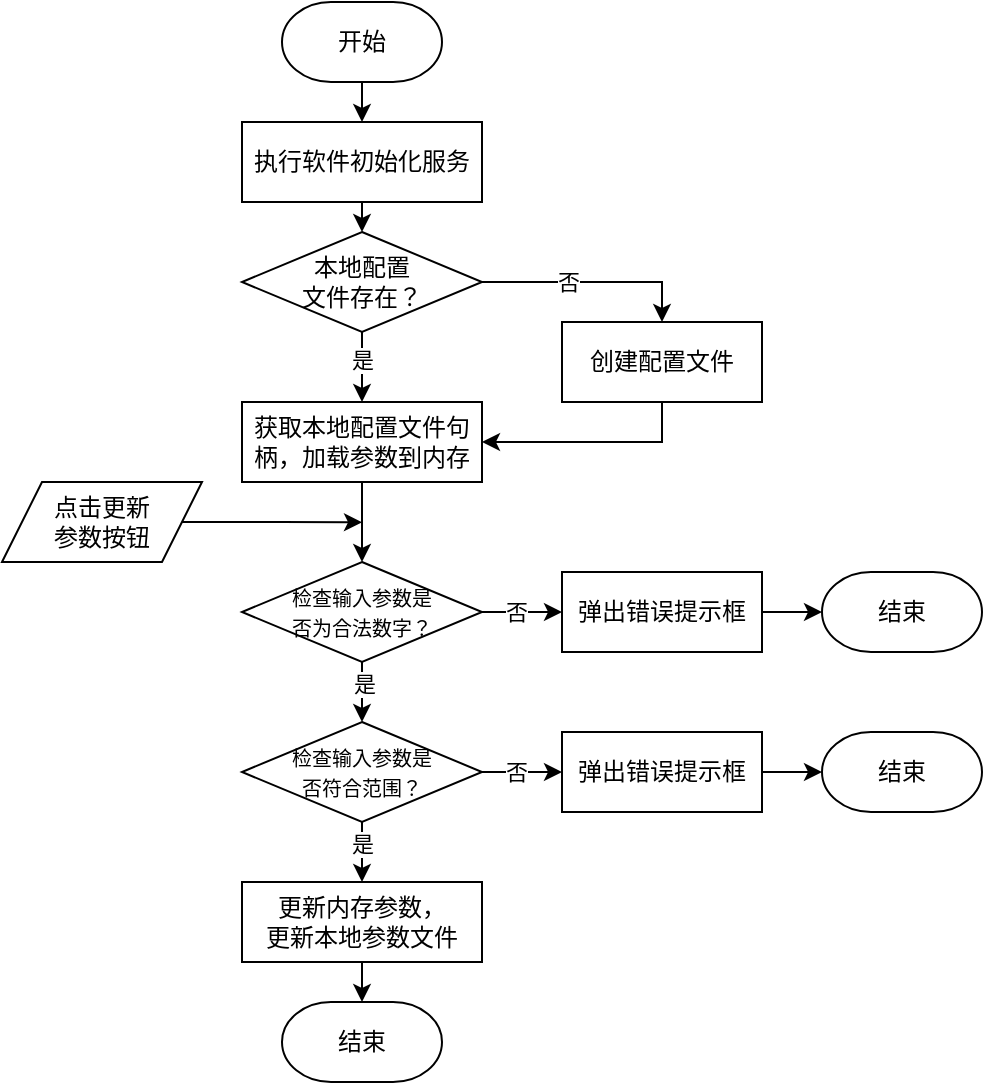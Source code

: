 <mxfile scale="5" border="0">
    <diagram name="第 1 页" id="MMQY4GHWlohtOG-HjVAW">
        <mxGraphModel dx="537" dy="460" grid="1" gridSize="10" guides="1" tooltips="1" connect="1" arrows="1" fold="1" page="1" pageScale="1" pageWidth="827" pageHeight="1169" math="0" shadow="0">
            <root>
                <mxCell id="0"/>
                <mxCell id="1" parent="0"/>
                <mxCell id="m_KNvEHkv_iCMNNnLK8O-23" style="edgeStyle=orthogonalEdgeStyle;rounded=0;orthogonalLoop=1;jettySize=auto;html=1;exitX=0.5;exitY=1;exitDx=0;exitDy=0;exitPerimeter=0;entryX=0.5;entryY=0;entryDx=0;entryDy=0;" parent="1" source="m_KNvEHkv_iCMNNnLK8O-7" target="m_KNvEHkv_iCMNNnLK8O-22" edge="1">
                    <mxGeometry relative="1" as="geometry"/>
                </mxCell>
                <mxCell id="m_KNvEHkv_iCMNNnLK8O-7" value="开始" style="strokeWidth=1;html=1;shape=mxgraph.flowchart.terminator;whiteSpace=wrap;" parent="1" vertex="1">
                    <mxGeometry x="180" y="160" width="80" height="40" as="geometry"/>
                </mxCell>
                <mxCell id="m_KNvEHkv_iCMNNnLK8O-14" style="edgeStyle=orthogonalEdgeStyle;rounded=0;orthogonalLoop=1;jettySize=auto;html=1;exitX=0.5;exitY=1;exitDx=0;exitDy=0;exitPerimeter=0;entryX=0.5;entryY=0;entryDx=0;entryDy=0;" parent="1" source="m_KNvEHkv_iCMNNnLK8O-8" target="m_KNvEHkv_iCMNNnLK8O-10" edge="1">
                    <mxGeometry relative="1" as="geometry"/>
                </mxCell>
                <mxCell id="m_KNvEHkv_iCMNNnLK8O-35" value="是" style="edgeLabel;html=1;align=center;verticalAlign=middle;resizable=0;points=[];" parent="m_KNvEHkv_iCMNNnLK8O-14" vertex="1" connectable="0">
                    <mxGeometry x="-0.241" relative="1" as="geometry">
                        <mxPoint as="offset"/>
                    </mxGeometry>
                </mxCell>
                <mxCell id="m_KNvEHkv_iCMNNnLK8O-40" style="edgeStyle=orthogonalEdgeStyle;rounded=0;orthogonalLoop=1;jettySize=auto;html=1;exitX=1;exitY=0.5;exitDx=0;exitDy=0;exitPerimeter=0;entryX=0.5;entryY=0;entryDx=0;entryDy=0;" parent="1" source="m_KNvEHkv_iCMNNnLK8O-8" target="m_KNvEHkv_iCMNNnLK8O-9" edge="1">
                    <mxGeometry relative="1" as="geometry"/>
                </mxCell>
                <mxCell id="m_KNvEHkv_iCMNNnLK8O-41" value="否" style="edgeLabel;html=1;align=center;verticalAlign=middle;resizable=0;points=[];" parent="m_KNvEHkv_iCMNNnLK8O-40" vertex="1" connectable="0">
                    <mxGeometry x="-0.221" relative="1" as="geometry">
                        <mxPoint as="offset"/>
                    </mxGeometry>
                </mxCell>
                <mxCell id="m_KNvEHkv_iCMNNnLK8O-8" value="本地配置&lt;div&gt;文件存在？&lt;/div&gt;" style="strokeWidth=1;html=1;shape=mxgraph.flowchart.decision;whiteSpace=wrap;" parent="1" vertex="1">
                    <mxGeometry x="160" y="275" width="120" height="50" as="geometry"/>
                </mxCell>
                <mxCell id="m_KNvEHkv_iCMNNnLK8O-12" style="edgeStyle=orthogonalEdgeStyle;rounded=0;orthogonalLoop=1;jettySize=auto;html=1;exitX=0.5;exitY=1;exitDx=0;exitDy=0;entryX=1;entryY=0.5;entryDx=0;entryDy=0;" parent="1" source="m_KNvEHkv_iCMNNnLK8O-9" target="m_KNvEHkv_iCMNNnLK8O-10" edge="1">
                    <mxGeometry relative="1" as="geometry"/>
                </mxCell>
                <mxCell id="m_KNvEHkv_iCMNNnLK8O-9" value="创建配置文件" style="rounded=0;whiteSpace=wrap;html=1;" parent="1" vertex="1">
                    <mxGeometry x="320" y="320" width="100" height="40" as="geometry"/>
                </mxCell>
                <mxCell id="m_KNvEHkv_iCMNNnLK8O-10" value="获取本地配置文件句柄，加载参数到内存" style="rounded=0;whiteSpace=wrap;html=1;" parent="1" vertex="1">
                    <mxGeometry x="160" y="360" width="120" height="40" as="geometry"/>
                </mxCell>
                <mxCell id="m_KNvEHkv_iCMNNnLK8O-19" style="edgeStyle=orthogonalEdgeStyle;rounded=0;orthogonalLoop=1;jettySize=auto;html=1;exitX=1;exitY=0.5;exitDx=0;exitDy=0;" parent="1" source="m_KNvEHkv_iCMNNnLK8O-15" edge="1">
                    <mxGeometry relative="1" as="geometry">
                        <mxPoint x="220" y="420.143" as="targetPoint"/>
                    </mxGeometry>
                </mxCell>
                <mxCell id="m_KNvEHkv_iCMNNnLK8O-15" value="点击更新&lt;div&gt;参数按钮&lt;/div&gt;" style="shape=parallelogram;perimeter=parallelogramPerimeter;whiteSpace=wrap;html=1;fixedSize=1;" parent="1" vertex="1">
                    <mxGeometry x="40" y="400" width="100" height="40" as="geometry"/>
                </mxCell>
                <mxCell id="m_KNvEHkv_iCMNNnLK8O-17" value="&lt;font style=&quot;font-size: 10px;&quot;&gt;检查输入参数&lt;/font&gt;&lt;span style=&quot;font-size: 10px; background-color: transparent; color: light-dark(rgb(0, 0, 0), rgb(255, 255, 255));&quot;&gt;是&lt;/span&gt;&lt;div&gt;&lt;span style=&quot;font-size: 10px; background-color: transparent; color: light-dark(rgb(0, 0, 0), rgb(255, 255, 255));&quot;&gt;否为合法数字？&lt;/span&gt;&lt;/div&gt;" style="strokeWidth=1;html=1;shape=mxgraph.flowchart.decision;whiteSpace=wrap;" parent="1" vertex="1">
                    <mxGeometry x="160" y="440" width="120" height="50" as="geometry"/>
                </mxCell>
                <mxCell id="m_KNvEHkv_iCMNNnLK8O-18" style="edgeStyle=orthogonalEdgeStyle;rounded=0;orthogonalLoop=1;jettySize=auto;html=1;exitX=0.5;exitY=1;exitDx=0;exitDy=0;entryX=0.5;entryY=0;entryDx=0;entryDy=0;entryPerimeter=0;" parent="1" source="m_KNvEHkv_iCMNNnLK8O-10" target="m_KNvEHkv_iCMNNnLK8O-17" edge="1">
                    <mxGeometry relative="1" as="geometry"/>
                </mxCell>
                <mxCell id="m_KNvEHkv_iCMNNnLK8O-20" value="结束" style="strokeWidth=1;html=1;shape=mxgraph.flowchart.terminator;whiteSpace=wrap;" parent="1" vertex="1">
                    <mxGeometry x="450" y="445" width="80" height="40" as="geometry"/>
                </mxCell>
                <mxCell id="m_KNvEHkv_iCMNNnLK8O-22" value="执行软件初始化服务" style="rounded=0;whiteSpace=wrap;html=1;" parent="1" vertex="1">
                    <mxGeometry x="160" y="220" width="120" height="40" as="geometry"/>
                </mxCell>
                <mxCell id="m_KNvEHkv_iCMNNnLK8O-24" style="edgeStyle=orthogonalEdgeStyle;rounded=0;orthogonalLoop=1;jettySize=auto;html=1;exitX=0.5;exitY=1;exitDx=0;exitDy=0;entryX=0.5;entryY=0;entryDx=0;entryDy=0;entryPerimeter=0;" parent="1" source="m_KNvEHkv_iCMNNnLK8O-22" target="m_KNvEHkv_iCMNNnLK8O-8" edge="1">
                    <mxGeometry relative="1" as="geometry"/>
                </mxCell>
                <mxCell id="m_KNvEHkv_iCMNNnLK8O-25" style="edgeStyle=orthogonalEdgeStyle;rounded=0;orthogonalLoop=1;jettySize=auto;html=1;exitX=1;exitY=0.5;exitDx=0;exitDy=0;exitPerimeter=0;entryX=0;entryY=0.5;entryDx=0;entryDy=0;" parent="1" source="m_KNvEHkv_iCMNNnLK8O-17" target="m_KNvEHkv_iCMNNnLK8O-42" edge="1">
                    <mxGeometry relative="1" as="geometry">
                        <mxPoint x="340" y="465" as="targetPoint"/>
                    </mxGeometry>
                </mxCell>
                <mxCell id="m_KNvEHkv_iCMNNnLK8O-36" value="否" style="edgeLabel;html=1;align=center;verticalAlign=middle;resizable=0;points=[];" parent="m_KNvEHkv_iCMNNnLK8O-25" vertex="1" connectable="0">
                    <mxGeometry x="-0.183" relative="1" as="geometry">
                        <mxPoint as="offset"/>
                    </mxGeometry>
                </mxCell>
                <mxCell id="m_KNvEHkv_iCMNNnLK8O-29" style="edgeStyle=orthogonalEdgeStyle;rounded=0;orthogonalLoop=1;jettySize=auto;html=1;exitX=0.5;exitY=1;exitDx=0;exitDy=0;exitPerimeter=0;entryX=0.5;entryY=0;entryDx=0;entryDy=0;" parent="1" source="m_KNvEHkv_iCMNNnLK8O-26" target="m_KNvEHkv_iCMNNnLK8O-28" edge="1">
                    <mxGeometry relative="1" as="geometry"/>
                </mxCell>
                <mxCell id="m_KNvEHkv_iCMNNnLK8O-39" value="是" style="edgeLabel;html=1;align=center;verticalAlign=middle;resizable=0;points=[];" parent="m_KNvEHkv_iCMNNnLK8O-29" vertex="1" connectable="0">
                    <mxGeometry x="-0.307" relative="1" as="geometry">
                        <mxPoint as="offset"/>
                    </mxGeometry>
                </mxCell>
                <mxCell id="m_KNvEHkv_iCMNNnLK8O-26" value="&lt;font style=&quot;font-size: 10px;&quot;&gt;检查输入参数&lt;/font&gt;&lt;span style=&quot;font-size: 10px; background-color: transparent; color: light-dark(rgb(0, 0, 0), rgb(255, 255, 255));&quot;&gt;是&lt;/span&gt;&lt;div&gt;&lt;span style=&quot;font-size: 10px; background-color: transparent; color: light-dark(rgb(0, 0, 0), rgb(255, 255, 255));&quot;&gt;否符合范围？&lt;/span&gt;&lt;/div&gt;" style="strokeWidth=1;html=1;shape=mxgraph.flowchart.decision;whiteSpace=wrap;" parent="1" vertex="1">
                    <mxGeometry x="160" y="520" width="120" height="50" as="geometry"/>
                </mxCell>
                <mxCell id="m_KNvEHkv_iCMNNnLK8O-27" style="edgeStyle=orthogonalEdgeStyle;rounded=0;orthogonalLoop=1;jettySize=auto;html=1;exitX=0.5;exitY=1;exitDx=0;exitDy=0;exitPerimeter=0;entryX=0.5;entryY=0;entryDx=0;entryDy=0;entryPerimeter=0;" parent="1" source="m_KNvEHkv_iCMNNnLK8O-17" target="m_KNvEHkv_iCMNNnLK8O-26" edge="1">
                    <mxGeometry relative="1" as="geometry"/>
                </mxCell>
                <mxCell id="m_KNvEHkv_iCMNNnLK8O-38" value="是" style="edgeLabel;html=1;align=center;verticalAlign=middle;resizable=0;points=[];" parent="m_KNvEHkv_iCMNNnLK8O-27" vertex="1" connectable="0">
                    <mxGeometry x="-0.289" y="1" relative="1" as="geometry">
                        <mxPoint as="offset"/>
                    </mxGeometry>
                </mxCell>
                <mxCell id="m_KNvEHkv_iCMNNnLK8O-28" value="更新内存参数，&lt;div&gt;更新本地参数文件&lt;/div&gt;" style="rounded=0;whiteSpace=wrap;html=1;" parent="1" vertex="1">
                    <mxGeometry x="160" y="600" width="120" height="40" as="geometry"/>
                </mxCell>
                <mxCell id="m_KNvEHkv_iCMNNnLK8O-30" value="结束" style="strokeWidth=1;html=1;shape=mxgraph.flowchart.terminator;whiteSpace=wrap;" parent="1" vertex="1">
                    <mxGeometry x="450" y="525" width="80" height="40" as="geometry"/>
                </mxCell>
                <mxCell id="m_KNvEHkv_iCMNNnLK8O-31" style="edgeStyle=orthogonalEdgeStyle;rounded=0;orthogonalLoop=1;jettySize=auto;html=1;exitX=1;exitY=0.5;exitDx=0;exitDy=0;exitPerimeter=0;entryX=0;entryY=0.5;entryDx=0;entryDy=0;" parent="1" source="m_KNvEHkv_iCMNNnLK8O-26" target="m_KNvEHkv_iCMNNnLK8O-44" edge="1">
                    <mxGeometry relative="1" as="geometry">
                        <mxPoint x="320" y="545" as="targetPoint"/>
                    </mxGeometry>
                </mxCell>
                <mxCell id="m_KNvEHkv_iCMNNnLK8O-37" value="否" style="edgeLabel;html=1;align=center;verticalAlign=middle;resizable=0;points=[];" parent="m_KNvEHkv_iCMNNnLK8O-31" vertex="1" connectable="0">
                    <mxGeometry x="-0.175" relative="1" as="geometry">
                        <mxPoint as="offset"/>
                    </mxGeometry>
                </mxCell>
                <mxCell id="m_KNvEHkv_iCMNNnLK8O-32" value="结束" style="strokeWidth=1;html=1;shape=mxgraph.flowchart.terminator;whiteSpace=wrap;" parent="1" vertex="1">
                    <mxGeometry x="180" y="660" width="80" height="40" as="geometry"/>
                </mxCell>
                <mxCell id="m_KNvEHkv_iCMNNnLK8O-33" style="edgeStyle=orthogonalEdgeStyle;rounded=0;orthogonalLoop=1;jettySize=auto;html=1;exitX=0.5;exitY=1;exitDx=0;exitDy=0;entryX=0.5;entryY=0;entryDx=0;entryDy=0;entryPerimeter=0;" parent="1" source="m_KNvEHkv_iCMNNnLK8O-28" target="m_KNvEHkv_iCMNNnLK8O-32" edge="1">
                    <mxGeometry relative="1" as="geometry"/>
                </mxCell>
                <mxCell id="m_KNvEHkv_iCMNNnLK8O-42" value="弹出错误提示框" style="rounded=0;whiteSpace=wrap;html=1;" parent="1" vertex="1">
                    <mxGeometry x="320" y="445" width="100" height="40" as="geometry"/>
                </mxCell>
                <mxCell id="m_KNvEHkv_iCMNNnLK8O-43" style="edgeStyle=orthogonalEdgeStyle;rounded=0;orthogonalLoop=1;jettySize=auto;html=1;exitX=1;exitY=0.5;exitDx=0;exitDy=0;entryX=0;entryY=0.5;entryDx=0;entryDy=0;entryPerimeter=0;" parent="1" source="m_KNvEHkv_iCMNNnLK8O-42" target="m_KNvEHkv_iCMNNnLK8O-20" edge="1">
                    <mxGeometry relative="1" as="geometry"/>
                </mxCell>
                <mxCell id="m_KNvEHkv_iCMNNnLK8O-44" value="弹出错误提示框" style="rounded=0;whiteSpace=wrap;html=1;" parent="1" vertex="1">
                    <mxGeometry x="320" y="525" width="100" height="40" as="geometry"/>
                </mxCell>
                <mxCell id="m_KNvEHkv_iCMNNnLK8O-45" style="edgeStyle=orthogonalEdgeStyle;rounded=0;orthogonalLoop=1;jettySize=auto;html=1;exitX=1;exitY=0.5;exitDx=0;exitDy=0;entryX=0;entryY=0.5;entryDx=0;entryDy=0;entryPerimeter=0;" parent="1" source="m_KNvEHkv_iCMNNnLK8O-44" target="m_KNvEHkv_iCMNNnLK8O-30" edge="1">
                    <mxGeometry relative="1" as="geometry"/>
                </mxCell>
            </root>
        </mxGraphModel>
    </diagram>
</mxfile>
